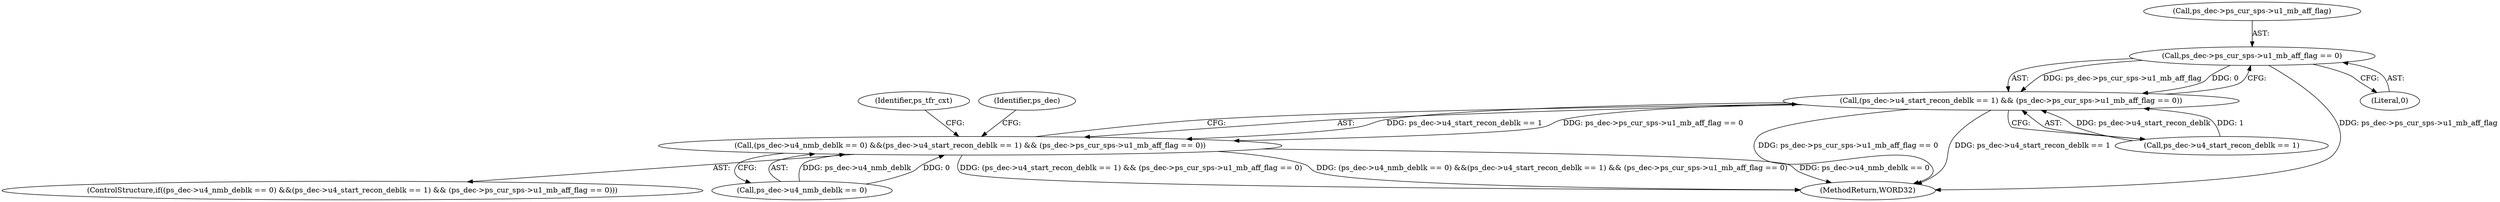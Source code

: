 digraph "0_Android_7554755536019e439433c515eeb44e701fb3bfb2@pointer" {
"1001619" [label="(Call,ps_dec->ps_cur_sps->u1_mb_aff_flag == 0)"];
"1001613" [label="(Call,(ps_dec->u4_start_recon_deblk == 1) && (ps_dec->ps_cur_sps->u1_mb_aff_flag == 0))"];
"1001607" [label="(Call,(ps_dec->u4_nmb_deblk == 0) &&(ps_dec->u4_start_recon_deblk == 1) && (ps_dec->ps_cur_sps->u1_mb_aff_flag == 0))"];
"1001620" [label="(Call,ps_dec->ps_cur_sps->u1_mb_aff_flag)"];
"1001606" [label="(ControlStructure,if((ps_dec->u4_nmb_deblk == 0) &&(ps_dec->u4_start_recon_deblk == 1) && (ps_dec->ps_cur_sps->u1_mb_aff_flag == 0)))"];
"1001632" [label="(Identifier,ps_tfr_cxt)"];
"1001695" [label="(Identifier,ps_dec)"];
"1001619" [label="(Call,ps_dec->ps_cur_sps->u1_mb_aff_flag == 0)"];
"1002142" [label="(MethodReturn,WORD32)"];
"1001613" [label="(Call,(ps_dec->u4_start_recon_deblk == 1) && (ps_dec->ps_cur_sps->u1_mb_aff_flag == 0))"];
"1001607" [label="(Call,(ps_dec->u4_nmb_deblk == 0) &&(ps_dec->u4_start_recon_deblk == 1) && (ps_dec->ps_cur_sps->u1_mb_aff_flag == 0))"];
"1001608" [label="(Call,ps_dec->u4_nmb_deblk == 0)"];
"1001625" [label="(Literal,0)"];
"1001614" [label="(Call,ps_dec->u4_start_recon_deblk == 1)"];
"1001619" -> "1001613"  [label="AST: "];
"1001619" -> "1001625"  [label="CFG: "];
"1001620" -> "1001619"  [label="AST: "];
"1001625" -> "1001619"  [label="AST: "];
"1001613" -> "1001619"  [label="CFG: "];
"1001619" -> "1002142"  [label="DDG: ps_dec->ps_cur_sps->u1_mb_aff_flag"];
"1001619" -> "1001613"  [label="DDG: ps_dec->ps_cur_sps->u1_mb_aff_flag"];
"1001619" -> "1001613"  [label="DDG: 0"];
"1001613" -> "1001607"  [label="AST: "];
"1001613" -> "1001614"  [label="CFG: "];
"1001614" -> "1001613"  [label="AST: "];
"1001607" -> "1001613"  [label="CFG: "];
"1001613" -> "1002142"  [label="DDG: ps_dec->ps_cur_sps->u1_mb_aff_flag == 0"];
"1001613" -> "1002142"  [label="DDG: ps_dec->u4_start_recon_deblk == 1"];
"1001613" -> "1001607"  [label="DDG: ps_dec->u4_start_recon_deblk == 1"];
"1001613" -> "1001607"  [label="DDG: ps_dec->ps_cur_sps->u1_mb_aff_flag == 0"];
"1001614" -> "1001613"  [label="DDG: ps_dec->u4_start_recon_deblk"];
"1001614" -> "1001613"  [label="DDG: 1"];
"1001607" -> "1001606"  [label="AST: "];
"1001607" -> "1001608"  [label="CFG: "];
"1001608" -> "1001607"  [label="AST: "];
"1001632" -> "1001607"  [label="CFG: "];
"1001695" -> "1001607"  [label="CFG: "];
"1001607" -> "1002142"  [label="DDG: (ps_dec->u4_nmb_deblk == 0) &&(ps_dec->u4_start_recon_deblk == 1) && (ps_dec->ps_cur_sps->u1_mb_aff_flag == 0)"];
"1001607" -> "1002142"  [label="DDG: ps_dec->u4_nmb_deblk == 0"];
"1001607" -> "1002142"  [label="DDG: (ps_dec->u4_start_recon_deblk == 1) && (ps_dec->ps_cur_sps->u1_mb_aff_flag == 0)"];
"1001608" -> "1001607"  [label="DDG: ps_dec->u4_nmb_deblk"];
"1001608" -> "1001607"  [label="DDG: 0"];
}
